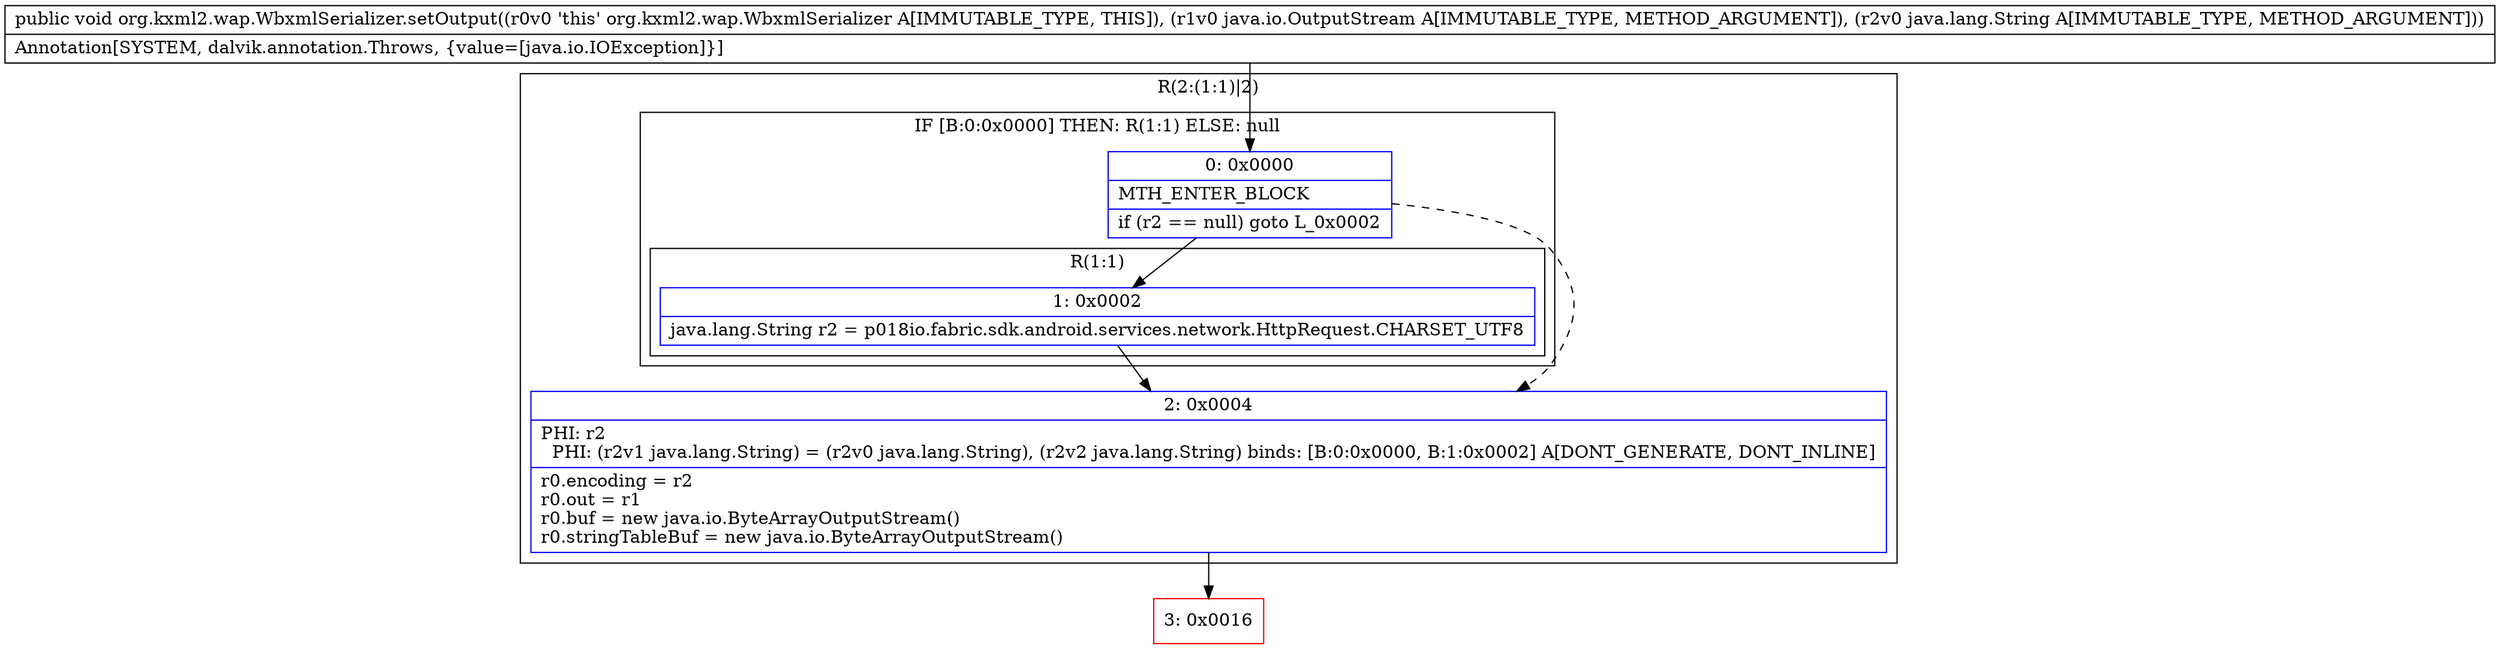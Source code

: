 digraph "CFG fororg.kxml2.wap.WbxmlSerializer.setOutput(Ljava\/io\/OutputStream;Ljava\/lang\/String;)V" {
subgraph cluster_Region_276979141 {
label = "R(2:(1:1)|2)";
node [shape=record,color=blue];
subgraph cluster_IfRegion_2126391201 {
label = "IF [B:0:0x0000] THEN: R(1:1) ELSE: null";
node [shape=record,color=blue];
Node_0 [shape=record,label="{0\:\ 0x0000|MTH_ENTER_BLOCK\l|if (r2 == null) goto L_0x0002\l}"];
subgraph cluster_Region_783677818 {
label = "R(1:1)";
node [shape=record,color=blue];
Node_1 [shape=record,label="{1\:\ 0x0002|java.lang.String r2 = p018io.fabric.sdk.android.services.network.HttpRequest.CHARSET_UTF8\l}"];
}
}
Node_2 [shape=record,label="{2\:\ 0x0004|PHI: r2 \l  PHI: (r2v1 java.lang.String) = (r2v0 java.lang.String), (r2v2 java.lang.String) binds: [B:0:0x0000, B:1:0x0002] A[DONT_GENERATE, DONT_INLINE]\l|r0.encoding = r2\lr0.out = r1\lr0.buf = new java.io.ByteArrayOutputStream()\lr0.stringTableBuf = new java.io.ByteArrayOutputStream()\l}"];
}
Node_3 [shape=record,color=red,label="{3\:\ 0x0016}"];
MethodNode[shape=record,label="{public void org.kxml2.wap.WbxmlSerializer.setOutput((r0v0 'this' org.kxml2.wap.WbxmlSerializer A[IMMUTABLE_TYPE, THIS]), (r1v0 java.io.OutputStream A[IMMUTABLE_TYPE, METHOD_ARGUMENT]), (r2v0 java.lang.String A[IMMUTABLE_TYPE, METHOD_ARGUMENT]))  | Annotation[SYSTEM, dalvik.annotation.Throws, \{value=[java.io.IOException]\}]\l}"];
MethodNode -> Node_0;
Node_0 -> Node_1;
Node_0 -> Node_2[style=dashed];
Node_1 -> Node_2;
Node_2 -> Node_3;
}

